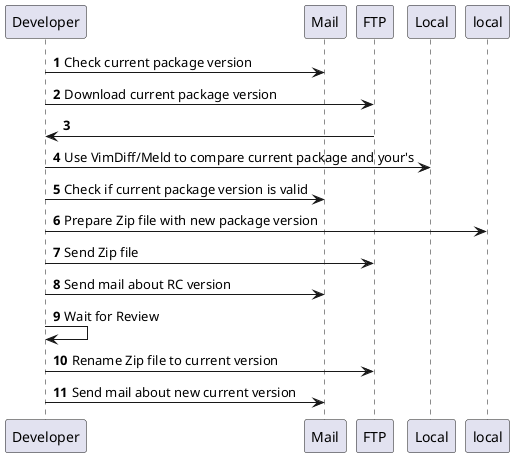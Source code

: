 @startuml
'https://plantuml.com/sequence-diagram

autonumber

Developer -> Mail: Check current package version
Developer -> FTP: Download current package version
FTP -> Developer
Developer -> Local: Use VimDiff/Meld to compare current package and your's
Developer -> Mail: Check if current package version is valid
Developer -> local: Prepare Zip file with new package version
Developer -> FTP: Send Zip file
Developer -> Mail: Send mail about RC version
Developer -> Developer: Wait for Review
Developer -> FTP: Rename Zip file to current version
Developer -> Mail: Send mail about new current version

@enduml